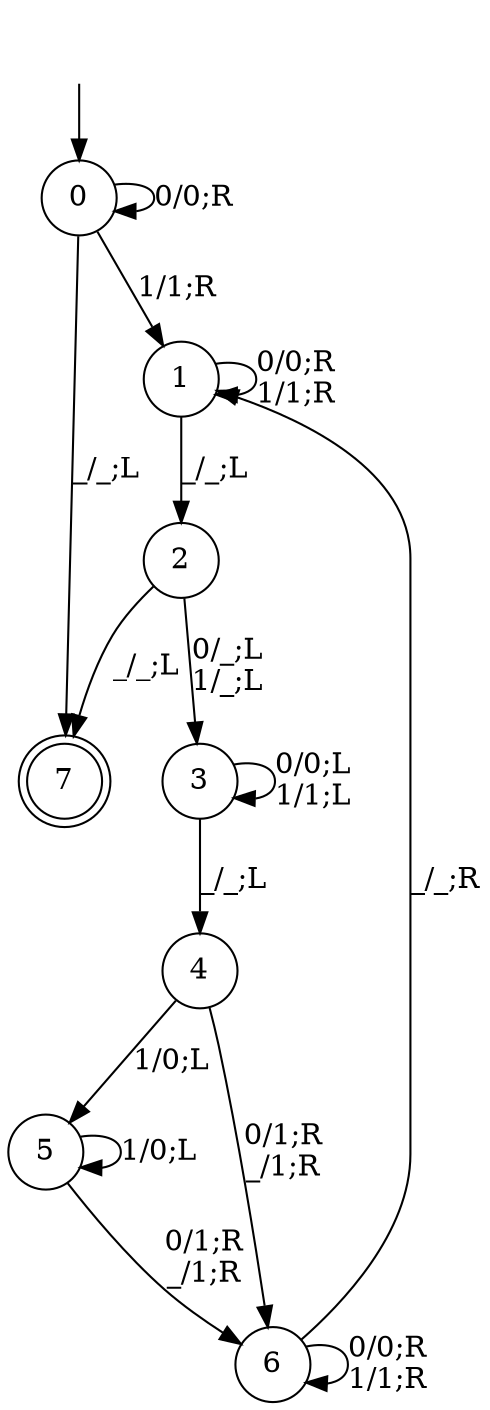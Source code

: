 digraph bit_counter {
  node [shape=circle]
  "" [shape=none]
  "7" [shape=doublecircle]

  "" -> "0"
  "0" -> "0" [label="0/0;R"]
  "0" -> "1" [label="1/1;R"]
  "0" -> "7" [label="_/_;L"]
  "1" -> "1" [label="0/0;R\n1/1;R"]
  "1" -> "2" [label="_/_;L"]
  "2" -> "3" [label="0/_;L\n1/_;L"]
  "2" -> "7" [label="_/_;L"]
  "3" -> "3" [label="0/0;L\n1/1;L"]
  "3" -> "4" [label="_/_;L"]
  "4" -> "5" [label="1/0;L"]
  "4" -> "6" [label="0/1;R\n_/1;R"]
  "5" -> "5" [label="1/0;L"]
  "5" -> "6" [label="0/1;R\n_/1;R"]
  "6" -> "6" [label="0/0;R\n1/1;R"]
  "6" -> "1" [label="_/_;R"]
}
